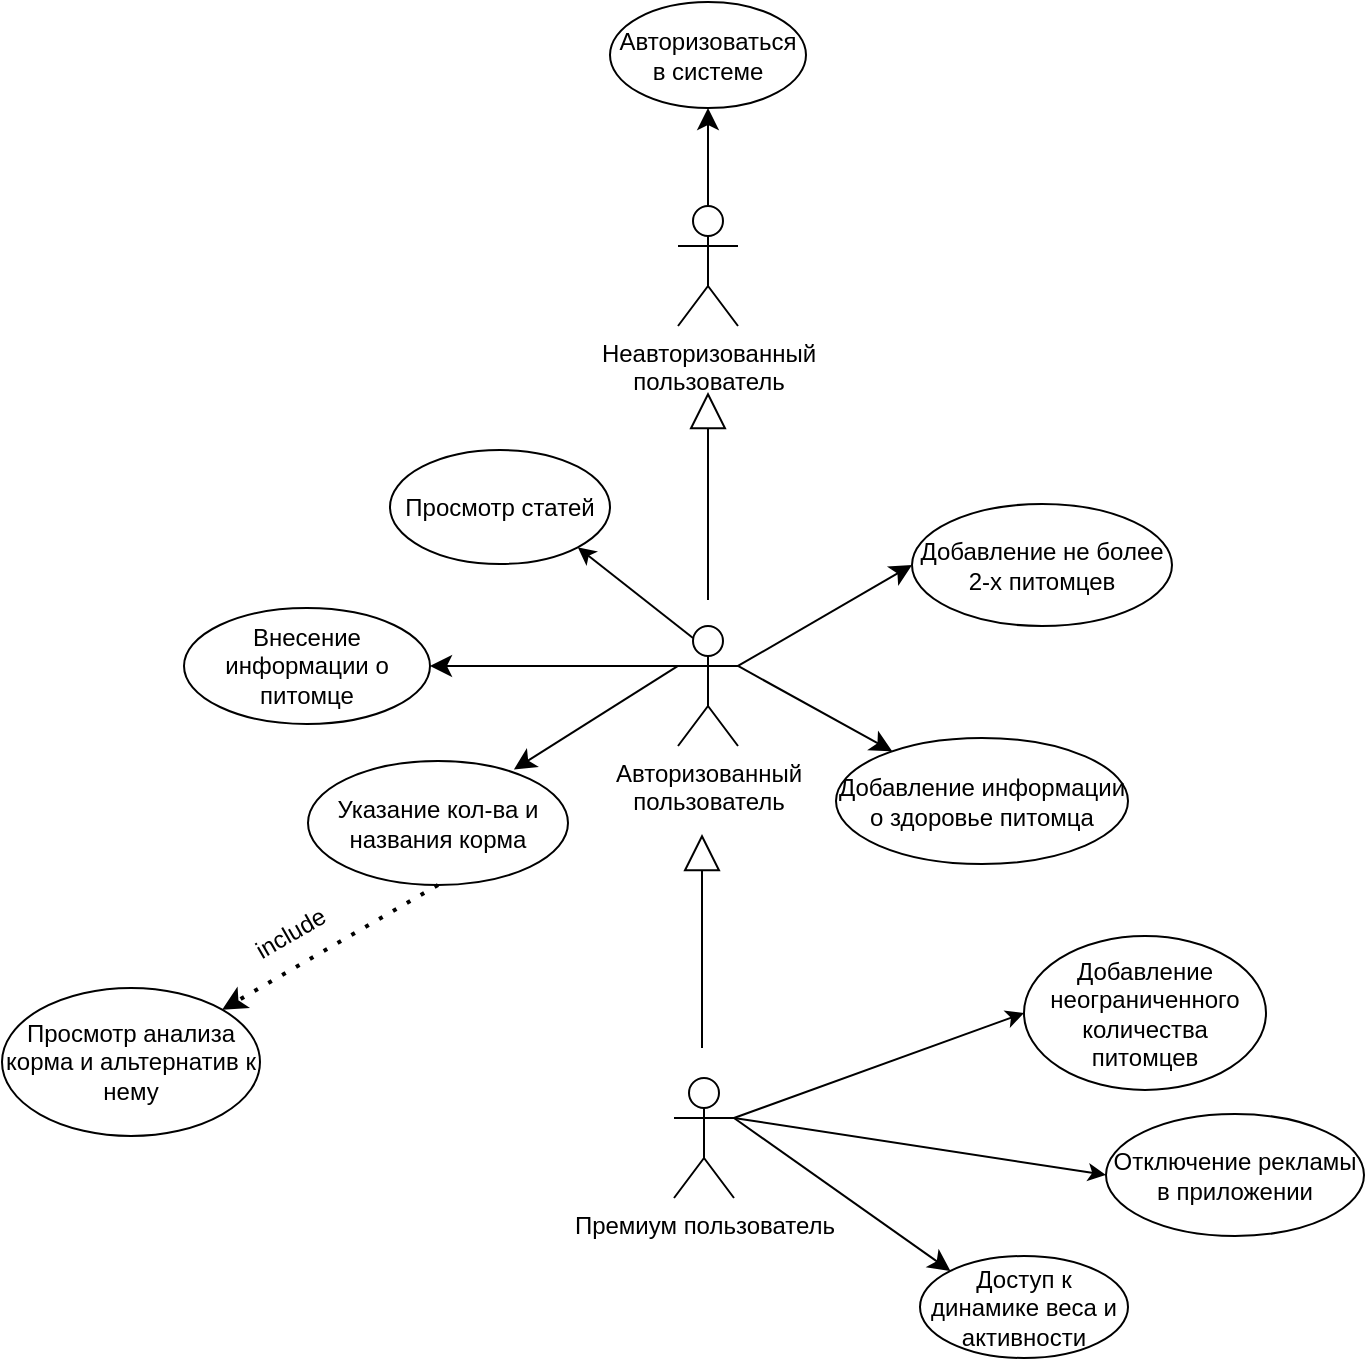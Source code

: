 <mxfile version="24.0.5" type="device">
  <diagram name="Страница — 1" id="pMAsmXpN6lodkt-wImfD">
    <mxGraphModel dx="2385" dy="1275" grid="0" gridSize="10" guides="1" tooltips="1" connect="1" arrows="1" fold="1" page="0" pageScale="1" pageWidth="1169" pageHeight="1654" math="0" shadow="0">
      <root>
        <mxCell id="0" />
        <mxCell id="1" parent="0" />
        <mxCell id="0hBX1Yui_BOllqt8E7ah-1" value="Неавторизованный &lt;br&gt;пользователь" style="shape=umlActor;verticalLabelPosition=bottom;verticalAlign=top;html=1;outlineConnect=0;" parent="1" vertex="1">
          <mxGeometry x="69" y="63" width="30" height="60" as="geometry" />
        </mxCell>
        <mxCell id="0hBX1Yui_BOllqt8E7ah-2" value="Авторизованный&lt;br&gt;пользователь" style="shape=umlActor;verticalLabelPosition=bottom;verticalAlign=top;html=1;outlineConnect=0;" parent="1" vertex="1">
          <mxGeometry x="69" y="273" width="30" height="60" as="geometry" />
        </mxCell>
        <mxCell id="0hBX1Yui_BOllqt8E7ah-3" value="Премиум пользователь" style="shape=umlActor;verticalLabelPosition=bottom;verticalAlign=top;html=1;outlineConnect=0;" parent="1" vertex="1">
          <mxGeometry x="67" y="499" width="30" height="60" as="geometry" />
        </mxCell>
        <mxCell id="0hBX1Yui_BOllqt8E7ah-6" value="" style="endArrow=classic;html=1;rounded=0;fontSize=12;startSize=8;endSize=8;curved=1;exitX=0.5;exitY=0;exitDx=0;exitDy=0;exitPerimeter=0;entryX=0.5;entryY=1;entryDx=0;entryDy=0;" parent="1" source="0hBX1Yui_BOllqt8E7ah-1" target="0hBX1Yui_BOllqt8E7ah-7" edge="1">
          <mxGeometry width="50" height="50" relative="1" as="geometry">
            <mxPoint x="83.5" y="36" as="sourcePoint" />
            <mxPoint x="83.5" y="-40" as="targetPoint" />
          </mxGeometry>
        </mxCell>
        <mxCell id="0hBX1Yui_BOllqt8E7ah-7" value="Авторизоваться в системе" style="ellipse;whiteSpace=wrap;html=1;" parent="1" vertex="1">
          <mxGeometry x="35" y="-39" width="98" height="53" as="geometry" />
        </mxCell>
        <mxCell id="0hBX1Yui_BOllqt8E7ah-8" value="Добавление не более 2-х питомцев" style="ellipse;whiteSpace=wrap;html=1;" parent="1" vertex="1">
          <mxGeometry x="186" y="212" width="130" height="61" as="geometry" />
        </mxCell>
        <mxCell id="0hBX1Yui_BOllqt8E7ah-9" value="Внесение информации о питомце" style="ellipse;whiteSpace=wrap;html=1;" parent="1" vertex="1">
          <mxGeometry x="-178" y="264" width="123" height="58" as="geometry" />
        </mxCell>
        <mxCell id="0hBX1Yui_BOllqt8E7ah-10" value="Добавление информации о здоровье питомца" style="ellipse;whiteSpace=wrap;html=1;" parent="1" vertex="1">
          <mxGeometry x="148" y="329" width="146" height="63" as="geometry" />
        </mxCell>
        <mxCell id="0hBX1Yui_BOllqt8E7ah-11" value="Указание кол-ва и названия корма" style="ellipse;whiteSpace=wrap;html=1;" parent="1" vertex="1">
          <mxGeometry x="-116" y="340.5" width="130" height="62" as="geometry" />
        </mxCell>
        <mxCell id="0hBX1Yui_BOllqt8E7ah-12" value="Просмотр анализа корма и альтернатив к нему" style="ellipse;whiteSpace=wrap;html=1;" parent="1" vertex="1">
          <mxGeometry x="-269" y="454" width="129" height="74" as="geometry" />
        </mxCell>
        <mxCell id="0hBX1Yui_BOllqt8E7ah-13" value="Добавление неограниченного количества питомцев" style="ellipse;whiteSpace=wrap;html=1;" parent="1" vertex="1">
          <mxGeometry x="242" y="428" width="121" height="77" as="geometry" />
        </mxCell>
        <mxCell id="0hBX1Yui_BOllqt8E7ah-16" value="" style="endArrow=classic;html=1;rounded=0;fontSize=12;startSize=8;endSize=8;curved=1;exitX=1;exitY=0.333;exitDx=0;exitDy=0;exitPerimeter=0;entryX=0;entryY=0.5;entryDx=0;entryDy=0;" parent="1" source="0hBX1Yui_BOllqt8E7ah-2" target="0hBX1Yui_BOllqt8E7ah-8" edge="1">
          <mxGeometry width="50" height="50" relative="1" as="geometry">
            <mxPoint x="164" y="212" as="sourcePoint" />
            <mxPoint x="214" y="162" as="targetPoint" />
          </mxGeometry>
        </mxCell>
        <mxCell id="0hBX1Yui_BOllqt8E7ah-17" value="" style="endArrow=classic;html=1;rounded=0;fontSize=12;startSize=8;endSize=8;curved=1;exitX=1;exitY=0.333;exitDx=0;exitDy=0;exitPerimeter=0;" parent="1" source="0hBX1Yui_BOllqt8E7ah-2" target="0hBX1Yui_BOllqt8E7ah-10" edge="1">
          <mxGeometry width="50" height="50" relative="1" as="geometry">
            <mxPoint x="100" y="298" as="sourcePoint" />
            <mxPoint x="191" y="285.5" as="targetPoint" />
          </mxGeometry>
        </mxCell>
        <mxCell id="0hBX1Yui_BOllqt8E7ah-18" value="" style="endArrow=classic;html=1;rounded=0;fontSize=12;startSize=8;endSize=8;curved=1;exitX=0;exitY=0.333;exitDx=0;exitDy=0;exitPerimeter=0;entryX=0.792;entryY=0.068;entryDx=0;entryDy=0;entryPerimeter=0;" parent="1" source="0hBX1Yui_BOllqt8E7ah-2" target="0hBX1Yui_BOllqt8E7ah-11" edge="1">
          <mxGeometry width="50" height="50" relative="1" as="geometry">
            <mxPoint x="19" y="403" as="sourcePoint" />
            <mxPoint x="69" y="353" as="targetPoint" />
          </mxGeometry>
        </mxCell>
        <mxCell id="0hBX1Yui_BOllqt8E7ah-20" value="" style="endArrow=classic;html=1;rounded=0;fontSize=12;startSize=8;endSize=8;curved=1;entryX=1;entryY=0.5;entryDx=0;entryDy=0;exitX=0;exitY=0.333;exitDx=0;exitDy=0;exitPerimeter=0;" parent="1" source="0hBX1Yui_BOllqt8E7ah-2" target="0hBX1Yui_BOllqt8E7ah-9" edge="1">
          <mxGeometry width="50" height="50" relative="1" as="geometry">
            <mxPoint x="70" y="298" as="sourcePoint" />
            <mxPoint x="47" y="213" as="targetPoint" />
          </mxGeometry>
        </mxCell>
        <mxCell id="0hBX1Yui_BOllqt8E7ah-22" value="Доступ к динамике веса и активности" style="ellipse;whiteSpace=wrap;html=1;" parent="1" vertex="1">
          <mxGeometry x="190" y="588" width="104" height="51" as="geometry" />
        </mxCell>
        <mxCell id="0hBX1Yui_BOllqt8E7ah-27" value="Отключение рекламы в приложении" style="ellipse;whiteSpace=wrap;html=1;" parent="1" vertex="1">
          <mxGeometry x="283" y="517" width="129" height="61" as="geometry" />
        </mxCell>
        <mxCell id="0hBX1Yui_BOllqt8E7ah-31" value="" style="endArrow=classic;html=1;rounded=0;fontSize=12;startSize=8;endSize=8;curved=1;entryX=0;entryY=0;entryDx=0;entryDy=0;exitX=1;exitY=0.333;exitDx=0;exitDy=0;exitPerimeter=0;" parent="1" source="0hBX1Yui_BOllqt8E7ah-3" target="0hBX1Yui_BOllqt8E7ah-22" edge="1">
          <mxGeometry width="50" height="50" relative="1" as="geometry">
            <mxPoint x="242" y="300" as="sourcePoint" />
            <mxPoint x="292" y="250" as="targetPoint" />
          </mxGeometry>
        </mxCell>
        <mxCell id="AN3WKSGYqZfAxl7ifVfB-4" value="Просмотр статей" style="ellipse;whiteSpace=wrap;html=1;" parent="1" vertex="1">
          <mxGeometry x="-75" y="185" width="110" height="57" as="geometry" />
        </mxCell>
        <mxCell id="AN3WKSGYqZfAxl7ifVfB-6" value="" style="endArrow=classic;html=1;rounded=0;exitX=0.25;exitY=0.1;exitDx=0;exitDy=0;exitPerimeter=0;entryX=1;entryY=1;entryDx=0;entryDy=0;" parent="1" source="0hBX1Yui_BOllqt8E7ah-2" target="AN3WKSGYqZfAxl7ifVfB-4" edge="1">
          <mxGeometry width="50" height="50" relative="1" as="geometry">
            <mxPoint x="312" y="256" as="sourcePoint" />
            <mxPoint x="362" y="206" as="targetPoint" />
          </mxGeometry>
        </mxCell>
        <mxCell id="GqW5oEC1ZqS_V86t1_Y3-3" value="" style="endArrow=classic;dashed=1;html=1;dashPattern=1 3;strokeWidth=2;rounded=0;endFill=1;entryX=1;entryY=0;entryDx=0;entryDy=0;exitX=0.5;exitY=1;exitDx=0;exitDy=0;" parent="1" source="0hBX1Yui_BOllqt8E7ah-11" target="0hBX1Yui_BOllqt8E7ah-12" edge="1">
          <mxGeometry width="50" height="50" relative="1" as="geometry">
            <mxPoint x="304.5" y="461" as="sourcePoint" />
            <mxPoint x="449.5" y="442" as="targetPoint" />
          </mxGeometry>
        </mxCell>
        <mxCell id="GqW5oEC1ZqS_V86t1_Y3-4" value="include" style="text;html=1;align=center;verticalAlign=middle;resizable=0;points=[];autosize=1;strokeColor=none;fillColor=none;rotation=-30;" parent="1" vertex="1">
          <mxGeometry x="-154.996" y="411.996" width="60" height="30" as="geometry" />
        </mxCell>
        <mxCell id="EjRPhK-8kSyTDMS9Z1dy-3" value="" style="endArrow=classic;html=1;rounded=0;entryX=0;entryY=0.5;entryDx=0;entryDy=0;exitX=1;exitY=0.333;exitDx=0;exitDy=0;exitPerimeter=0;" edge="1" parent="1" source="0hBX1Yui_BOllqt8E7ah-3" target="0hBX1Yui_BOllqt8E7ah-27">
          <mxGeometry width="50" height="50" relative="1" as="geometry">
            <mxPoint x="362" y="342" as="sourcePoint" />
            <mxPoint x="412" y="292" as="targetPoint" />
          </mxGeometry>
        </mxCell>
        <mxCell id="EjRPhK-8kSyTDMS9Z1dy-4" value="" style="endArrow=classic;html=1;rounded=0;entryX=0;entryY=0.5;entryDx=0;entryDy=0;exitX=1;exitY=0.333;exitDx=0;exitDy=0;exitPerimeter=0;" edge="1" parent="1" source="0hBX1Yui_BOllqt8E7ah-3" target="0hBX1Yui_BOllqt8E7ah-13">
          <mxGeometry width="50" height="50" relative="1" as="geometry">
            <mxPoint x="362" y="342" as="sourcePoint" />
            <mxPoint x="412" y="292" as="targetPoint" />
          </mxGeometry>
        </mxCell>
        <mxCell id="EjRPhK-8kSyTDMS9Z1dy-6" value="" style="endArrow=block;endSize=16;endFill=0;html=1;rounded=0;" edge="1" parent="1">
          <mxGeometry width="160" relative="1" as="geometry">
            <mxPoint x="84" y="260" as="sourcePoint" />
            <mxPoint x="84" y="156" as="targetPoint" />
          </mxGeometry>
        </mxCell>
        <mxCell id="EjRPhK-8kSyTDMS9Z1dy-7" value="" style="endArrow=block;endSize=16;endFill=0;html=1;rounded=0;" edge="1" parent="1">
          <mxGeometry width="160" relative="1" as="geometry">
            <mxPoint x="81" y="484" as="sourcePoint" />
            <mxPoint x="81" y="377" as="targetPoint" />
          </mxGeometry>
        </mxCell>
      </root>
    </mxGraphModel>
  </diagram>
</mxfile>
